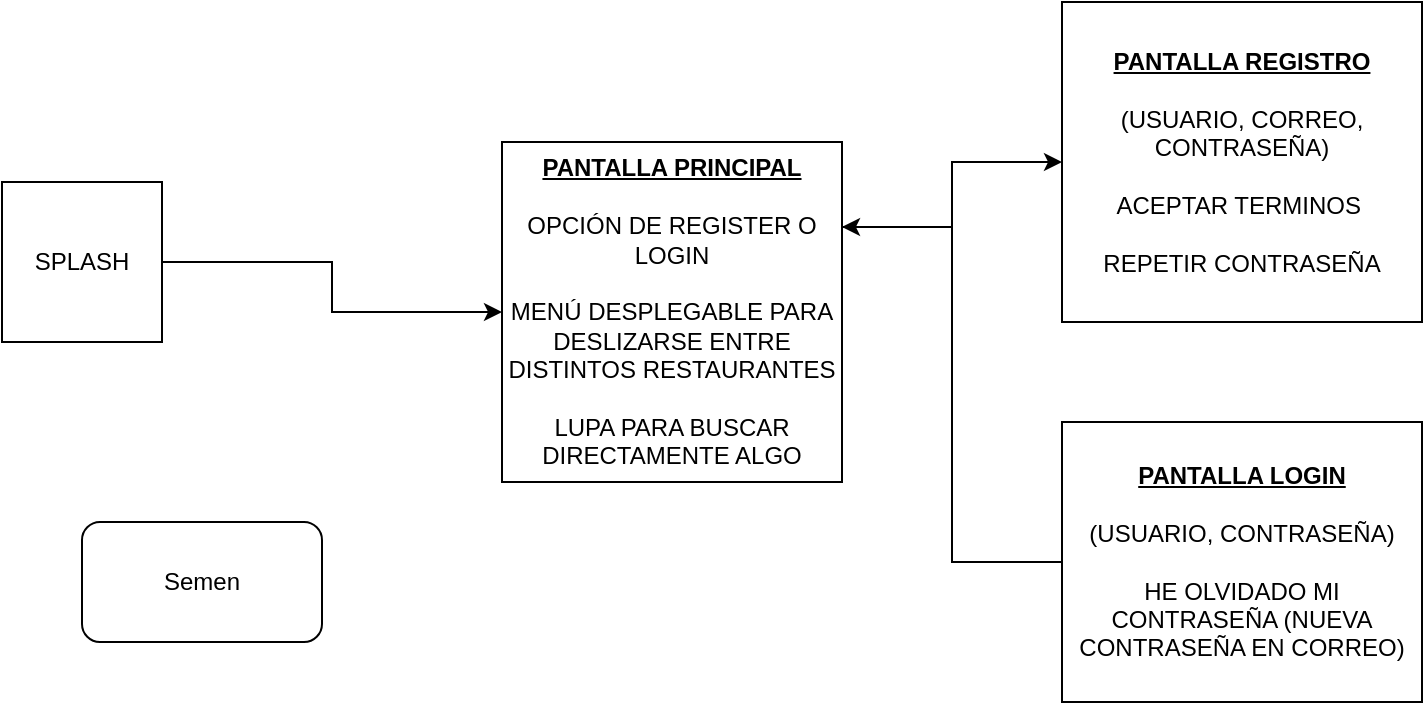 <mxfile version="16.2.7" type="github">
  <diagram id="Jh1lQvCwjJmvqfQ_JmAx" name="Page-1">
    <mxGraphModel dx="868" dy="450" grid="1" gridSize="10" guides="1" tooltips="1" connect="1" arrows="1" fold="1" page="1" pageScale="1" pageWidth="827" pageHeight="1169" math="0" shadow="0">
      <root>
        <mxCell id="0" />
        <mxCell id="1" parent="0" />
        <mxCell id="P1e0AgWwU6S6554_g8Xj-5" style="edgeStyle=orthogonalEdgeStyle;rounded=0;orthogonalLoop=1;jettySize=auto;html=1;" parent="1" source="P1e0AgWwU6S6554_g8Xj-1" target="P1e0AgWwU6S6554_g8Xj-4" edge="1">
          <mxGeometry relative="1" as="geometry" />
        </mxCell>
        <mxCell id="P1e0AgWwU6S6554_g8Xj-1" value="SPLASH" style="whiteSpace=wrap;html=1;aspect=fixed;" parent="1" vertex="1">
          <mxGeometry x="40" y="120" width="80" height="80" as="geometry" />
        </mxCell>
        <mxCell id="t2YSA9audPL5Asu2x8ZA-8" style="edgeStyle=orthogonalEdgeStyle;rounded=0;orthogonalLoop=1;jettySize=auto;html=1;exitX=1;exitY=0.25;exitDx=0;exitDy=0;entryX=0;entryY=0.5;entryDx=0;entryDy=0;" parent="1" source="P1e0AgWwU6S6554_g8Xj-4" target="t2YSA9audPL5Asu2x8ZA-4" edge="1">
          <mxGeometry relative="1" as="geometry" />
        </mxCell>
        <mxCell id="P1e0AgWwU6S6554_g8Xj-4" value="&lt;b&gt;&lt;u&gt;PANTALLA PRINCIPAL&lt;/u&gt;&lt;/b&gt;&lt;br&gt;&lt;br&gt;OPCIÓN DE REGISTER O LOGIN&lt;br&gt;&lt;br&gt;MENÚ DESPLEGABLE PARA DESLIZARSE ENTRE DISTINTOS RESTAURANTES&lt;br&gt;&lt;br&gt;LUPA PARA BUSCAR DIRECTAMENTE ALGO" style="whiteSpace=wrap;html=1;aspect=fixed;" parent="1" vertex="1">
          <mxGeometry x="290" y="100" width="170" height="170" as="geometry" />
        </mxCell>
        <mxCell id="t2YSA9audPL5Asu2x8ZA-4" value="&lt;b&gt;&lt;u&gt;PANTALLA REGISTRO&lt;/u&gt;&lt;/b&gt;&lt;br&gt;&lt;br&gt;(USUARIO, CORREO, CONTRASEÑA)&lt;br&gt;&lt;br&gt;ACEPTAR TERMINOS&amp;nbsp;&lt;br&gt;&lt;br&gt;REPETIR CONTRASEÑA" style="rounded=0;whiteSpace=wrap;html=1;" parent="1" vertex="1">
          <mxGeometry x="570" y="30" width="180" height="160" as="geometry" />
        </mxCell>
        <mxCell id="t2YSA9audPL5Asu2x8ZA-12" style="edgeStyle=orthogonalEdgeStyle;rounded=0;orthogonalLoop=1;jettySize=auto;html=1;entryX=1;entryY=0.25;entryDx=0;entryDy=0;" parent="1" source="t2YSA9audPL5Asu2x8ZA-11" target="P1e0AgWwU6S6554_g8Xj-4" edge="1">
          <mxGeometry relative="1" as="geometry" />
        </mxCell>
        <mxCell id="t2YSA9audPL5Asu2x8ZA-11" value="&lt;b&gt;&lt;u&gt;PANTALLA LOGIN&lt;br&gt;&lt;/u&gt;&lt;/b&gt;&lt;br&gt;(USUARIO, CONTRASEÑA)&lt;br&gt;&lt;br&gt;HE OLVIDADO MI CONTRASEÑA (NUEVA CONTRASEÑA EN CORREO)&lt;br&gt;" style="rounded=0;whiteSpace=wrap;html=1;" parent="1" vertex="1">
          <mxGeometry x="570" y="240" width="180" height="140" as="geometry" />
        </mxCell>
        <mxCell id="7Yfh5AyqLOjwtyAgm3iN-1" value="Semen" style="rounded=1;whiteSpace=wrap;html=1;" vertex="1" parent="1">
          <mxGeometry x="80" y="290" width="120" height="60" as="geometry" />
        </mxCell>
      </root>
    </mxGraphModel>
  </diagram>
</mxfile>

